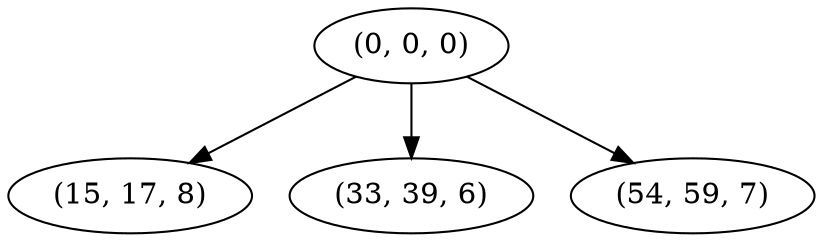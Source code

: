 digraph tree {
    "(0, 0, 0)";
    "(15, 17, 8)";
    "(33, 39, 6)";
    "(54, 59, 7)";
    "(0, 0, 0)" -> "(15, 17, 8)";
    "(0, 0, 0)" -> "(33, 39, 6)";
    "(0, 0, 0)" -> "(54, 59, 7)";
}
